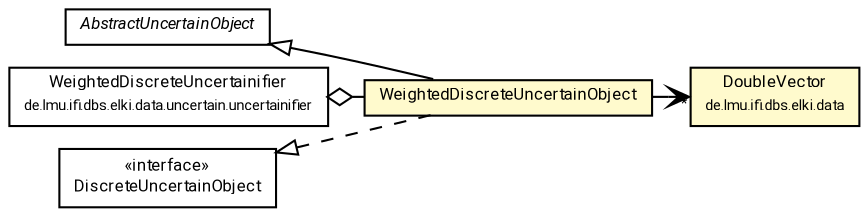 #!/usr/local/bin/dot
#
# Class diagram 
# Generated by UMLGraph version R5_7_2-60-g0e99a6 (http://www.spinellis.gr/umlgraph/)
#

digraph G {
	graph [fontnames="svg"]
	edge [fontname="Roboto",fontsize=7,labelfontname="Roboto",labelfontsize=7,color="black"];
	node [fontname="Roboto",fontcolor="black",fontsize=8,shape=plaintext,margin=0,width=0,height=0];
	nodesep=0.15;
	ranksep=0.25;
	rankdir=LR;
	// de.lmu.ifi.dbs.elki.data.DoubleVector
	c10839333 [label=<<table title="de.lmu.ifi.dbs.elki.data.DoubleVector" border="0" cellborder="1" cellspacing="0" cellpadding="2" bgcolor="LemonChiffon" href="../DoubleVector.html" target="_parent">
		<tr><td><table border="0" cellspacing="0" cellpadding="1">
		<tr><td align="center" balign="center"> <font face="Roboto">DoubleVector</font> </td></tr>
		<tr><td align="center" balign="center"> <font face="Roboto" point-size="7.0">de.lmu.ifi.dbs.elki.data</font> </td></tr>
		</table></td></tr>
		</table>>, URL="../DoubleVector.html"];
	// de.lmu.ifi.dbs.elki.data.uncertain.WeightedDiscreteUncertainObject
	c10841261 [label=<<table title="de.lmu.ifi.dbs.elki.data.uncertain.WeightedDiscreteUncertainObject" border="0" cellborder="1" cellspacing="0" cellpadding="2" bgcolor="lemonChiffon" href="WeightedDiscreteUncertainObject.html" target="_parent">
		<tr><td><table border="0" cellspacing="0" cellpadding="1">
		<tr><td align="center" balign="center"> <font face="Roboto">WeightedDiscreteUncertainObject</font> </td></tr>
		</table></td></tr>
		</table>>, URL="WeightedDiscreteUncertainObject.html"];
	// de.lmu.ifi.dbs.elki.data.uncertain.AbstractUncertainObject
	c10841263 [label=<<table title="de.lmu.ifi.dbs.elki.data.uncertain.AbstractUncertainObject" border="0" cellborder="1" cellspacing="0" cellpadding="2" href="AbstractUncertainObject.html" target="_parent">
		<tr><td><table border="0" cellspacing="0" cellpadding="1">
		<tr><td align="center" balign="center"> <font face="Roboto"><i>AbstractUncertainObject</i></font> </td></tr>
		</table></td></tr>
		</table>>, URL="AbstractUncertainObject.html"];
	// de.lmu.ifi.dbs.elki.data.uncertain.uncertainifier.WeightedDiscreteUncertainifier
	c10841269 [label=<<table title="de.lmu.ifi.dbs.elki.data.uncertain.uncertainifier.WeightedDiscreteUncertainifier" border="0" cellborder="1" cellspacing="0" cellpadding="2" href="uncertainifier/WeightedDiscreteUncertainifier.html" target="_parent">
		<tr><td><table border="0" cellspacing="0" cellpadding="1">
		<tr><td align="center" balign="center"> <font face="Roboto">WeightedDiscreteUncertainifier</font> </td></tr>
		<tr><td align="center" balign="center"> <font face="Roboto" point-size="7.0">de.lmu.ifi.dbs.elki.data.uncertain.uncertainifier</font> </td></tr>
		</table></td></tr>
		</table>>, URL="uncertainifier/WeightedDiscreteUncertainifier.html"];
	// de.lmu.ifi.dbs.elki.data.uncertain.DiscreteUncertainObject
	c10841279 [label=<<table title="de.lmu.ifi.dbs.elki.data.uncertain.DiscreteUncertainObject" border="0" cellborder="1" cellspacing="0" cellpadding="2" href="DiscreteUncertainObject.html" target="_parent">
		<tr><td><table border="0" cellspacing="0" cellpadding="1">
		<tr><td align="center" balign="center"> &#171;interface&#187; </td></tr>
		<tr><td align="center" balign="center"> <font face="Roboto">DiscreteUncertainObject</font> </td></tr>
		</table></td></tr>
		</table>>, URL="DiscreteUncertainObject.html"];
	// de.lmu.ifi.dbs.elki.data.uncertain.WeightedDiscreteUncertainObject extends de.lmu.ifi.dbs.elki.data.uncertain.AbstractUncertainObject
	c10841263 -> c10841261 [arrowtail=empty,dir=back,weight=10];
	// de.lmu.ifi.dbs.elki.data.uncertain.WeightedDiscreteUncertainObject implements de.lmu.ifi.dbs.elki.data.uncertain.DiscreteUncertainObject
	c10841279 -> c10841261 [arrowtail=empty,style=dashed,dir=back,weight=9];
	// de.lmu.ifi.dbs.elki.data.uncertain.uncertainifier.WeightedDiscreteUncertainifier has de.lmu.ifi.dbs.elki.data.uncertain.WeightedDiscreteUncertainObject
	c10841269 -> c10841261 [arrowhead=none,arrowtail=ediamond,dir=back,weight=4];
	// de.lmu.ifi.dbs.elki.data.uncertain.WeightedDiscreteUncertainObject navassoc de.lmu.ifi.dbs.elki.data.DoubleVector
	c10841261 -> c10839333 [arrowhead=open,weight=1,headlabel="*"];
}

